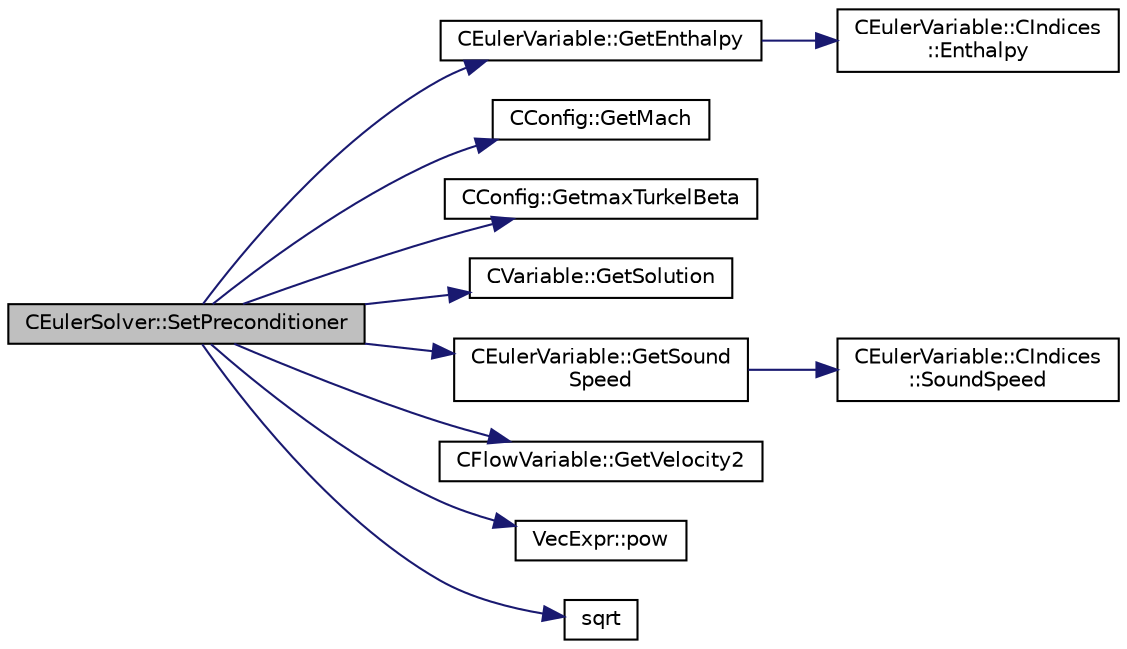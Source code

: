 digraph "CEulerSolver::SetPreconditioner"
{
 // LATEX_PDF_SIZE
  edge [fontname="Helvetica",fontsize="10",labelfontname="Helvetica",labelfontsize="10"];
  node [fontname="Helvetica",fontsize="10",shape=record];
  rankdir="LR";
  Node1 [label="CEulerSolver::SetPreconditioner",height=0.2,width=0.4,color="black", fillcolor="grey75", style="filled", fontcolor="black",tooltip="Compute the preconditioner for convergence acceleration by Roe-Turkel method."];
  Node1 -> Node2 [color="midnightblue",fontsize="10",style="solid",fontname="Helvetica"];
  Node2 [label="CEulerVariable::GetEnthalpy",height=0.2,width=0.4,color="black", fillcolor="white", style="filled",URL="$classCEulerVariable.html#acaf8904fb43c0f0c8600c0da5b5397af",tooltip="Get the enthalpy of the flow."];
  Node2 -> Node3 [color="midnightblue",fontsize="10",style="solid",fontname="Helvetica"];
  Node3 [label="CEulerVariable::CIndices\l::Enthalpy",height=0.2,width=0.4,color="black", fillcolor="white", style="filled",URL="$structCEulerVariable_1_1CIndices.html#a51689ac54181da96fae9c8556f287796",tooltip=" "];
  Node1 -> Node4 [color="midnightblue",fontsize="10",style="solid",fontname="Helvetica"];
  Node4 [label="CConfig::GetMach",height=0.2,width=0.4,color="black", fillcolor="white", style="filled",URL="$classCConfig.html#a5a078901bb388e9caa9cb856e3348f0b",tooltip="Get the value of the Mach number (velocity divided by speed of sound)."];
  Node1 -> Node5 [color="midnightblue",fontsize="10",style="solid",fontname="Helvetica"];
  Node5 [label="CConfig::GetmaxTurkelBeta",height=0.2,width=0.4,color="black", fillcolor="white", style="filled",URL="$classCConfig.html#a2d62639d0692bae39a8955aafab3db9f",tooltip="Get the minimum value of Beta for Roe-Turkel preconditioner."];
  Node1 -> Node6 [color="midnightblue",fontsize="10",style="solid",fontname="Helvetica"];
  Node6 [label="CVariable::GetSolution",height=0.2,width=0.4,color="black", fillcolor="white", style="filled",URL="$classCVariable.html#a261483e39c23c1de7cb9aea7e917c121",tooltip="Get the solution."];
  Node1 -> Node7 [color="midnightblue",fontsize="10",style="solid",fontname="Helvetica"];
  Node7 [label="CEulerVariable::GetSound\lSpeed",height=0.2,width=0.4,color="black", fillcolor="white", style="filled",URL="$classCEulerVariable.html#ab2b300dcf4067e7b996d7c9aaa02939f",tooltip="Get the speed of the sound."];
  Node7 -> Node8 [color="midnightblue",fontsize="10",style="solid",fontname="Helvetica"];
  Node8 [label="CEulerVariable::CIndices\l::SoundSpeed",height=0.2,width=0.4,color="black", fillcolor="white", style="filled",URL="$structCEulerVariable_1_1CIndices.html#a638b7303e124cee6894893a22583d9c3",tooltip=" "];
  Node1 -> Node9 [color="midnightblue",fontsize="10",style="solid",fontname="Helvetica"];
  Node9 [label="CFlowVariable::GetVelocity2",height=0.2,width=0.4,color="black", fillcolor="white", style="filled",URL="$classCFlowVariable.html#a05985b673db2741ecca6077bf6687089",tooltip="Get the squared norm of the velocity."];
  Node1 -> Node10 [color="midnightblue",fontsize="10",style="solid",fontname="Helvetica"];
  Node10 [label="VecExpr::pow",height=0.2,width=0.4,color="black", fillcolor="white", style="filled",URL="$group__VecExpr.html#ga7fb255e1f2a1773d3cc6ff7bee1aadd2",tooltip=" "];
  Node1 -> Node11 [color="midnightblue",fontsize="10",style="solid",fontname="Helvetica"];
  Node11 [label="sqrt",height=0.2,width=0.4,color="black", fillcolor="white", style="filled",URL="$group__SIMD.html#ga54a1925ab40fb4249ea255072520de35",tooltip=" "];
}
